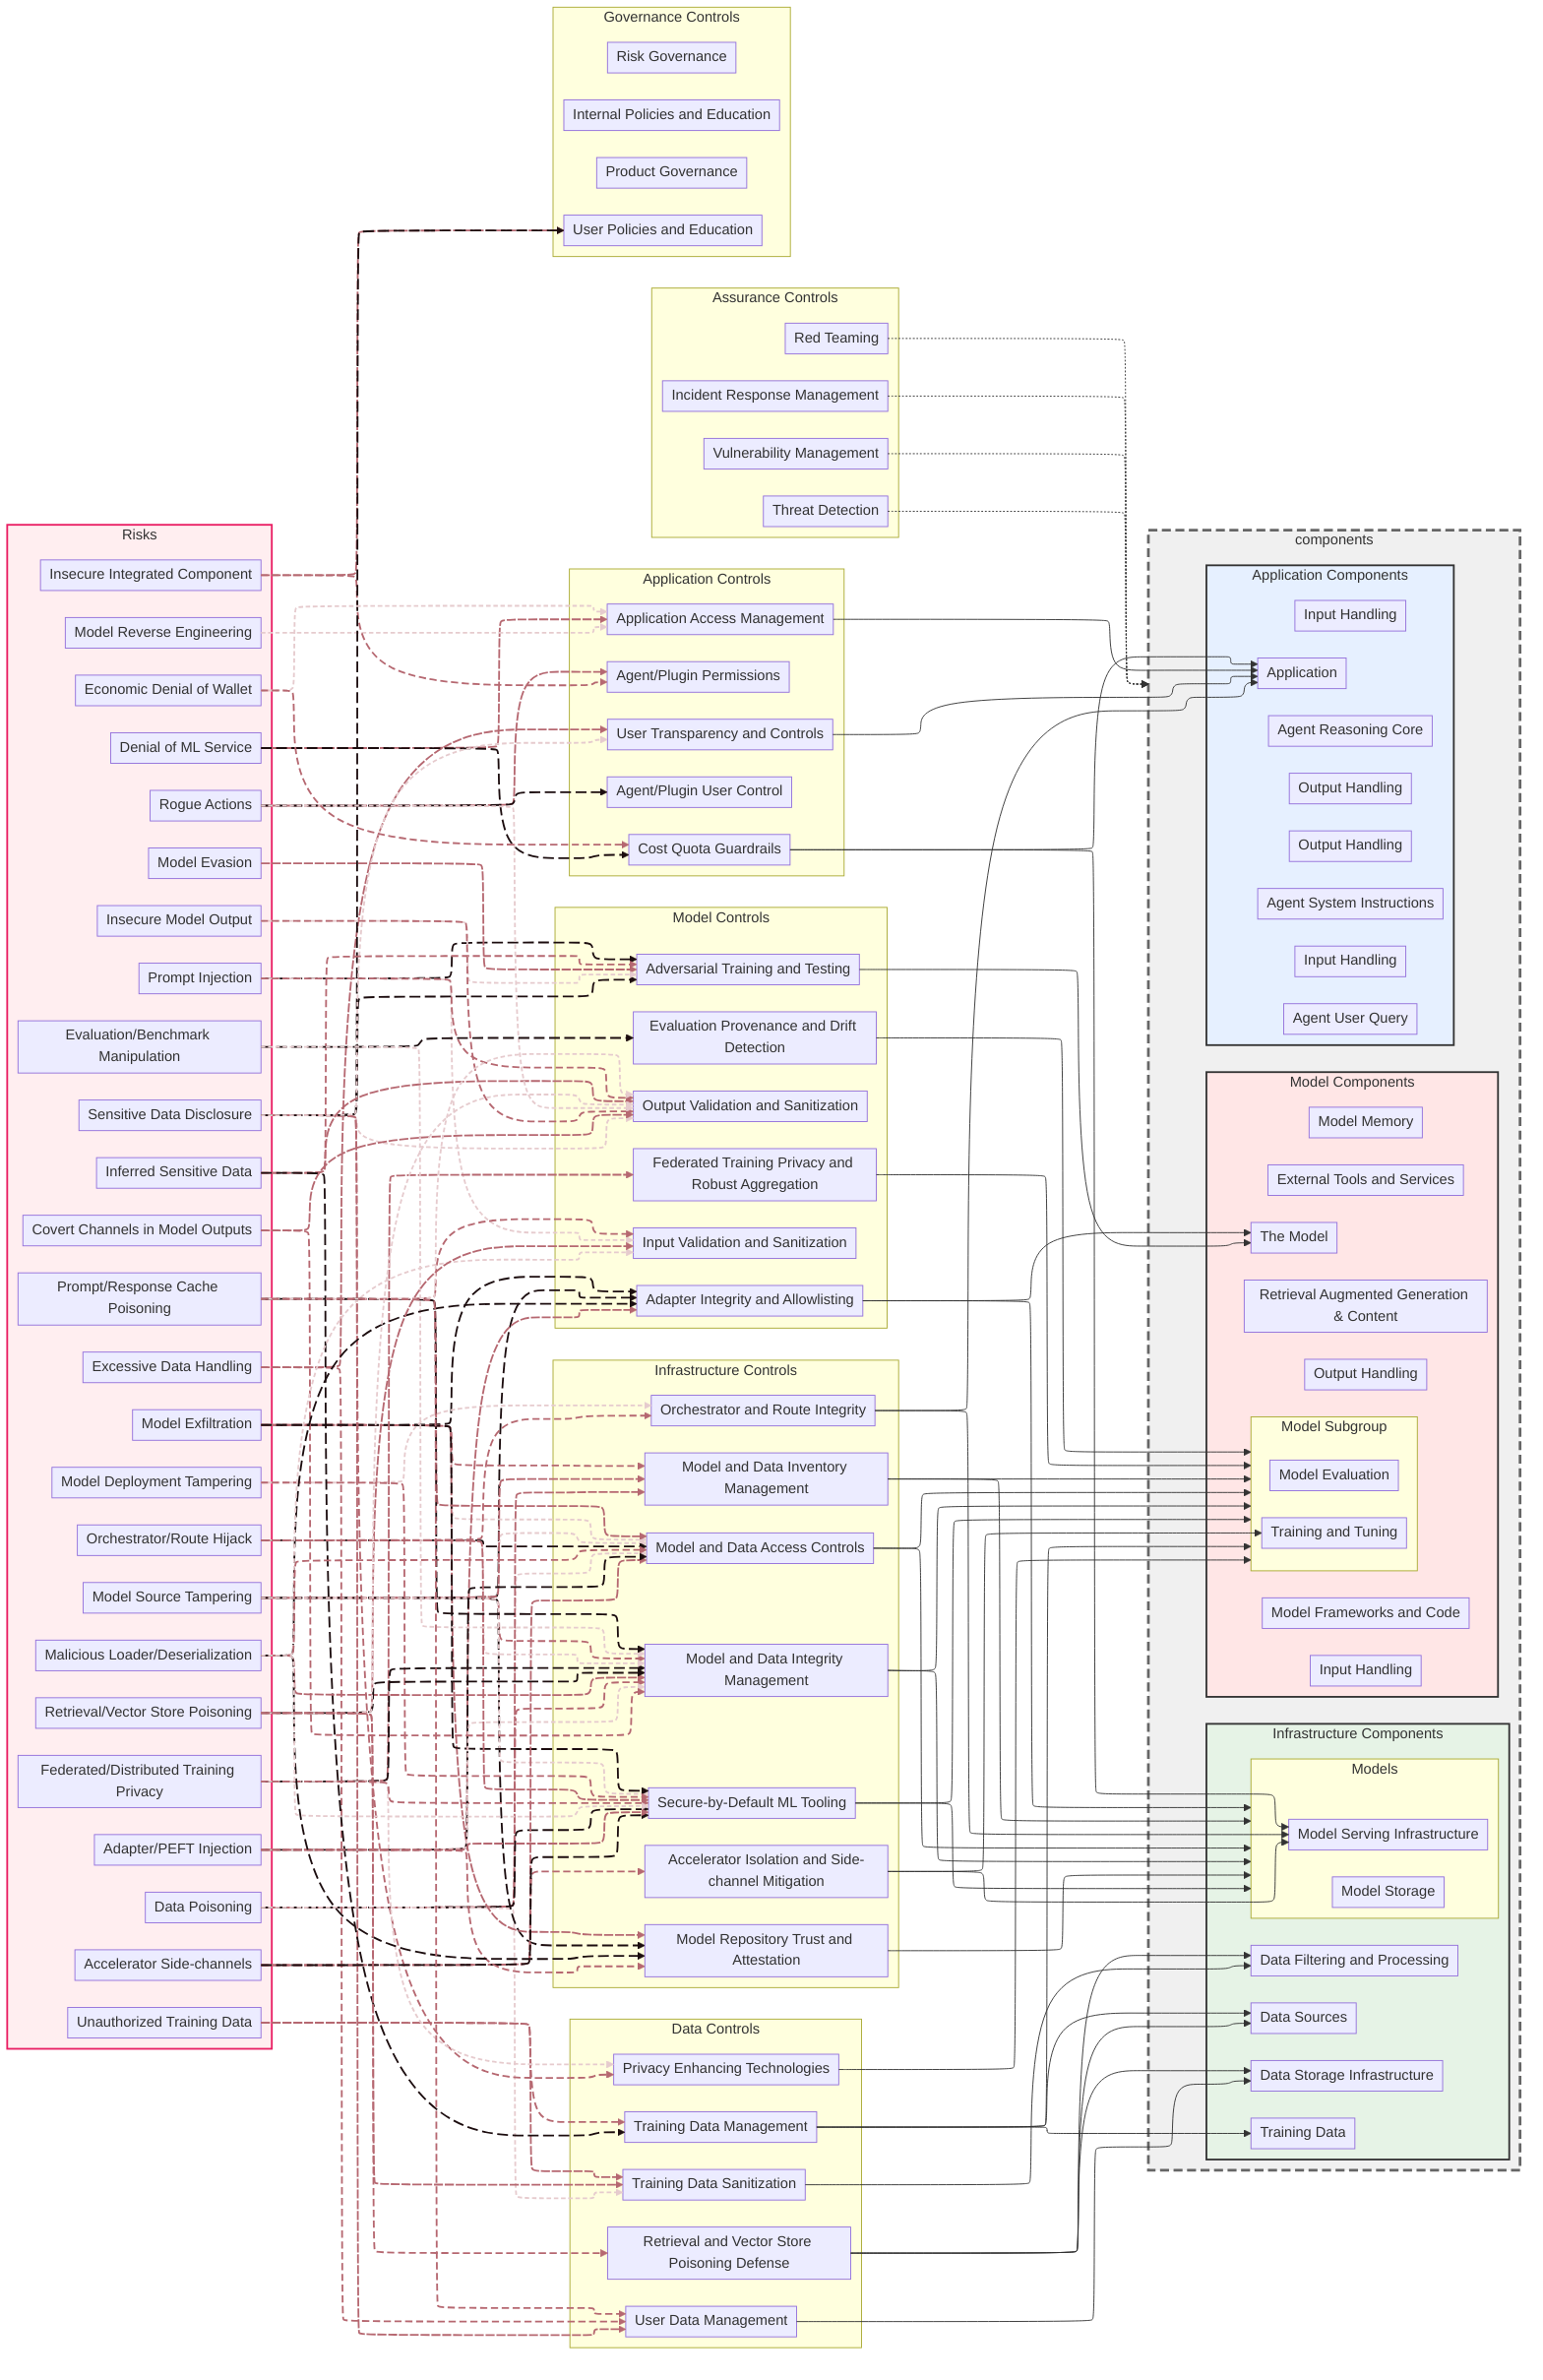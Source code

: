 ---
config:
  layout: elk
  elk:
    mergeEdges: True
    nodePlacementStrategy: NETWORK_SIMPLEX
---

graph LR
   %%{init: {'flowchart': {'nodeSpacing': 30, 'rankSpacing': 40, 'padding': 5, 'wrappingWidth': 250}}}%%
    classDef hidden display: none;
    classDef allControl stroke:#4285f4,stroke-width:2px,stroke-dasharray: 5 5

    subgraph risks ["Risks"]
        ADI[Adapter/PEFT Injection]
        ASC[Accelerator Side-channels]
        COV[Covert Channels in Model Outputs]
        DMS[Denial of ML Service]
        DP[Data Poisoning]
        EBM[Evaluation/Benchmark Manipulation]
        EDH[Excessive Data Handling]
        EDW[Economic Denial of Wallet]
        FLP[Federated/Distributed Training Privacy]
        IIC[Insecure Integrated Component]
        IMO[Insecure Model Output]
        ISD[Inferred Sensitive Data]
        MDT[Model Deployment Tampering]
        MEV[Model Evasion]
        MLD[Malicious Loader/Deserialization]
        MRE[Model Reverse Engineering]
        MST[Model Source Tampering]
        MXF[Model Exfiltration]
        ORH[Orchestrator/Route Hijack]
        PCP[Prompt/Response Cache Poisoning]
        PIJ[Prompt Injection]
        RA[Rogue Actions]
        RVP[Retrieval/Vector Store Poisoning]
        SDD[Sensitive Data Disclosure]
        UTD[Unauthorized Training Data]
    end

    subgraph controlsData ["Data Controls"]
        controlPrivacyEnhancingTechnologies[Privacy Enhancing Technologies]
        controlRetrievalAndVectorStorePoisoningDefense[Retrieval and Vector Store Poisoning Defense]
        controlTrainingDataManagement[Training Data Management]
        controlTrainingDataSanitization[Training Data Sanitization]
        controlUserDataManagement[User Data Management]
    end

    subgraph controlsInfrastructure ["Infrastructure Controls"]
        controlAcceleratorIsolationAndSideChannelMitigation[Accelerator Isolation and Side-channel Mitigation]
        controlModelAndDataAccessControls[Model and Data Access Controls]
        controlModelAndDataIntegrityManagement[Model and Data Integrity Management]
        controlModelAndDataInventoryManagement[Model and Data Inventory Management]
        controlModelRepositoryTrustAndAttestation[Model Repository Trust and Attestation]
        controlOrchestratorAndRouteIntegrity[Orchestrator and Route Integrity]
        controlSecureByDefaultMLTooling[Secure-by-Default ML Tooling]
    end

    subgraph controlsModel ["Model Controls"]
        controlAdapterIntegrityAndAllowlisting[Adapter Integrity and Allowlisting]
        controlAdversarialTrainingAndTesting[Adversarial Training and Testing]
        controlEvaluationProvenanceAndDriftDetection[Evaluation Provenance and Drift Detection]
        controlFederatedTrainingPrivacyAndRobustAggregation[Federated Training Privacy and Robust Aggregation]
        controlInputValidationAndSanitization[Input Validation and Sanitization]
        controlOutputValidationAndSanitization[Output Validation and Sanitization]
    end

    subgraph controlsApplication ["Application Controls"]
        controlAgentPluginPermissions[Agent/Plugin Permissions]
        controlAgentPluginUserControl[Agent/Plugin User Control]
        controlApplicationAccessManagement[Application Access Management]
        controlCostQuotaGuardrails[Cost Quota Guardrails]
        controlUserTransparencyAndControls[User Transparency and Controls]
    end

    subgraph controlsAssurance ["Assurance Controls"]
        controlIncidentResponseManagement[Incident Response Management]
        controlRedTeaming[Red Teaming]
        controlThreatDetection[Threat Detection]
        controlVulnerabilityManagement[Vulnerability Management]
    end

    subgraph controlsGovernance ["Governance Controls"]
        direction LR
        controlInternalPoliciesAndEducation[Internal Policies and Education]
        controlProductGovernance[Product Governance]
        controlRiskGovernance[Risk Governance]
        controlUserPoliciesAndEducation[User Policies and Education]
    end

    subgraph components
    subgraph componentsInfrastructure ["Infrastructure Components"]
        componentDataFilteringAndProcessing[Data Filtering and Processing]
        componentDataSources[Data Sources]
        componentDataStorage[Data Storage Infrastructure]
        componentTrainingData[Training Data]
        subgraph componentsModels ["Models"]
            componentModelServing[Model Serving Infrastructure]
            componentModelStorage[Model Storage]
        end
    end

    subgraph componentsModel ["Model Components"]
        componentMemory[Model Memory]
        componentModelFrameworksAndCode[Model Frameworks and Code]
        componentOrchestrationInputHandling[Input Handling]
        componentOrchestrationOutputHandling[Output Handling]
        componentRAGContent[Retrieval Augmented Generation & Content]
        componentTheModel[The Model]
        componentTools[External Tools and Services]
        subgraph componentsModelSubgroup ["Model Subgroup"]
            componentModelEvaluation[Model Evaluation]
            componentModelTrainingTuning[Training and Tuning]
        end
    end

    subgraph componentsApplication ["Application Components"]
        componentAgentInputHandling[Input Handling]
        componentAgentOutputHandling[Output Handling]
        componentAgentSystemInstruction[Agent System Instructions]
        componentAgentUserQuery[Agent User Query]
        componentApplication[Application]
        componentApplicationInputHandling[Input Handling]
        componentApplicationOutputHandling[Output Handling]
        componentReasoningCore[Agent Reasoning Core]
    end

    end

    %% Risk to Control relationships
    DP --> controlModelAndDataAccessControls
    DP --> controlModelAndDataIntegrityManagement
    DP --> controlModelAndDataInventoryManagement
    DP --> controlSecureByDefaultMLTooling
    DP --> controlTrainingDataSanitization
    UTD --> controlTrainingDataManagement
    UTD --> controlTrainingDataSanitization
    MST --> controlAdapterIntegrityAndAllowlisting
    MST --> controlModelAndDataAccessControls
    MST --> controlModelAndDataIntegrityManagement
    MST --> controlModelAndDataInventoryManagement
    MST --> controlModelRepositoryTrustAndAttestation
    MST --> controlSecureByDefaultMLTooling
    EDH --> controlUserDataManagement
    EDH --> controlUserTransparencyAndControls
    MXF --> controlAdapterIntegrityAndAllowlisting
    MXF --> controlModelAndDataAccessControls
    MXF --> controlModelAndDataInventoryManagement
    MXF --> controlModelRepositoryTrustAndAttestation
    MXF --> controlSecureByDefaultMLTooling
    MDT --> controlOrchestratorAndRouteIntegrity
    MDT --> controlSecureByDefaultMLTooling
    DMS --> controlApplicationAccessManagement
    DMS --> controlCostQuotaGuardrails
    MRE --> controlApplicationAccessManagement
    IIC --> controlAgentPluginPermissions
    IIC --> controlUserPoliciesAndEducation
    PIJ --> controlAdversarialTrainingAndTesting
    PIJ --> controlInputValidationAndSanitization
    PIJ --> controlOutputValidationAndSanitization
    MEV --> controlAdversarialTrainingAndTesting
    SDD --> controlAdversarialTrainingAndTesting
    SDD --> controlOutputValidationAndSanitization
    SDD --> controlPrivacyEnhancingTechnologies
    SDD --> controlUserDataManagement
    SDD --> controlUserPoliciesAndEducation
    SDD --> controlUserTransparencyAndControls
    ISD --> controlAdversarialTrainingAndTesting
    ISD --> controlOutputValidationAndSanitization
    ISD --> controlTrainingDataManagement
    IMO --> controlAdversarialTrainingAndTesting
    IMO --> controlOutputValidationAndSanitization
    RA --> controlAgentPluginPermissions
    RA --> controlAgentPluginUserControl
    RA --> controlOutputValidationAndSanitization
    ASC --> controlAcceleratorIsolationAndSideChannelMitigation
    ASC --> controlModelAndDataAccessControls
    ASC --> controlSecureByDefaultMLTooling
    EDW --> controlApplicationAccessManagement
    EDW --> controlCostQuotaGuardrails
    FLP --> controlFederatedTrainingPrivacyAndRobustAggregation
    FLP --> controlModelAndDataIntegrityManagement
    FLP --> controlPrivacyEnhancingTechnologies
    FLP --> controlSecureByDefaultMLTooling
    ADI --> controlAdapterIntegrityAndAllowlisting
    ADI --> controlModelAndDataAccessControls
    ADI --> controlModelAndDataIntegrityManagement
    ADI --> controlModelRepositoryTrustAndAttestation
    ADI --> controlSecureByDefaultMLTooling
    ORH --> controlModelAndDataAccessControls
    ORH --> controlModelAndDataIntegrityManagement
    ORH --> controlOrchestratorAndRouteIntegrity
    ORH --> controlSecureByDefaultMLTooling
    EBM --> controlEvaluationProvenanceAndDriftDetection
    EBM --> controlModelAndDataIntegrityManagement
    COV --> controlModelAndDataIntegrityManagement
    COV --> controlOutputValidationAndSanitization
    MLD --> controlAdapterIntegrityAndAllowlisting
    MLD --> controlInputValidationAndSanitization
    MLD --> controlModelAndDataAccessControls
    MLD --> controlModelAndDataIntegrityManagement
    MLD --> controlModelRepositoryTrustAndAttestation
    MLD --> controlSecureByDefaultMLTooling
    PCP --> controlInputValidationAndSanitization
    PCP --> controlModelAndDataAccessControls
    PCP --> controlModelAndDataIntegrityManagement
    PCP --> controlOutputValidationAndSanitization
    PCP --> controlUserDataManagement
    RVP --> controlInputValidationAndSanitization
    RVP --> controlModelAndDataIntegrityManagement
    RVP --> controlOutputValidationAndSanitization
    RVP --> controlRetrievalAndVectorStorePoisoningDefense
    RVP --> controlTrainingDataSanitization

    %% Control to Component relationships (reused from ControlGraph)
    controlPrivacyEnhancingTechnologies --> componentsModelSubgroup
    controlTrainingDataManagement --> componentDataSources
    controlTrainingDataManagement --> componentTrainingData
    controlTrainingDataManagement --> componentsModelSubgroup
    controlTrainingDataSanitization --> componentDataFilteringAndProcessing
    controlUserDataManagement --> componentDataStorage
    controlModelAndDataInventoryManagement --> componentsModelSubgroup
    controlModelAndDataInventoryManagement --> componentsModels
    controlModelAndDataAccessControls --> componentsModelSubgroup
    controlModelAndDataAccessControls --> componentsModels
    controlModelAndDataIntegrityManagement --> componentsModelSubgroup
    controlModelAndDataIntegrityManagement --> componentsModels
    controlSecureByDefaultMLTooling --> componentsModelSubgroup
    controlSecureByDefaultMLTooling --> componentsModels
    controlAdversarialTrainingAndTesting --> componentTheModel
    controlApplicationAccessManagement --> componentApplication
    controlUserTransparencyAndControls --> componentApplication
    controlRedTeaming -.-> components
    controlVulnerabilityManagement -.-> components
    controlThreatDetection -.-> components
    controlIncidentResponseManagement -.-> components
    controlAcceleratorIsolationAndSideChannelMitigation --> componentModelServing
    controlAcceleratorIsolationAndSideChannelMitigation --> componentModelTrainingTuning
    controlRetrievalAndVectorStorePoisoningDefense --> componentDataFilteringAndProcessing
    controlRetrievalAndVectorStorePoisoningDefense --> componentDataSources
    controlRetrievalAndVectorStorePoisoningDefense --> componentDataStorage
    controlAdapterIntegrityAndAllowlisting --> componentTheModel
    controlAdapterIntegrityAndAllowlisting --> componentsModels
    controlFederatedTrainingPrivacyAndRobustAggregation --> componentsModelSubgroup
    controlOrchestratorAndRouteIntegrity --> componentApplication
    controlOrchestratorAndRouteIntegrity --> componentModelServing
    controlModelRepositoryTrustAndAttestation --> componentsModels
    controlCostQuotaGuardrails --> componentApplication
    controlCostQuotaGuardrails --> componentModelServing
    controlEvaluationProvenanceAndDriftDetection --> componentsModelSubgroup

    %% Edge styling
    linkStyle 0,4,8,12,16,20,24,28,32,36,40,44,48,52,56,60,64,68,72,76,80 stroke:#e6cbce,stroke-width:2px,stroke-dasharray: 5 3
    linkStyle 1,5,9,13,17,21,25,29,33,37,41,45,49,53,57,61,65,69,73,77,81 stroke:#b66871,stroke-width:2px,stroke-dasharray: 8 4
    linkStyle 2,6,10,14,18,22,26,30,34,38,42,46,50,54,58,62,66,70,74,78,82 stroke:#b66871,stroke-width:2px,stroke-dasharray: 10 2
    linkStyle 3,7,11,15,19,23,27,31,35,39,43,47,51,55,59,63,67,71,75,79 stroke:#1c0d0f,stroke-width:2px,stroke-dasharray: 12 5

%% Node style definitions
    style risks fill:#ffeef0,stroke:#e91e63,stroke-width:2px
    style components fill:#f0f0f0,stroke:#666666,stroke-width:3px,stroke-dasharray: 10 5
    style componentsInfrastructure fill:#e6f3e6,stroke:#333333,stroke-width:2px
    style componentsApplication fill:#e6f0ff,stroke:#333333,stroke-width:2px
    style componentsModel fill:#ffe6e6,stroke:#333333,stroke-width:2px